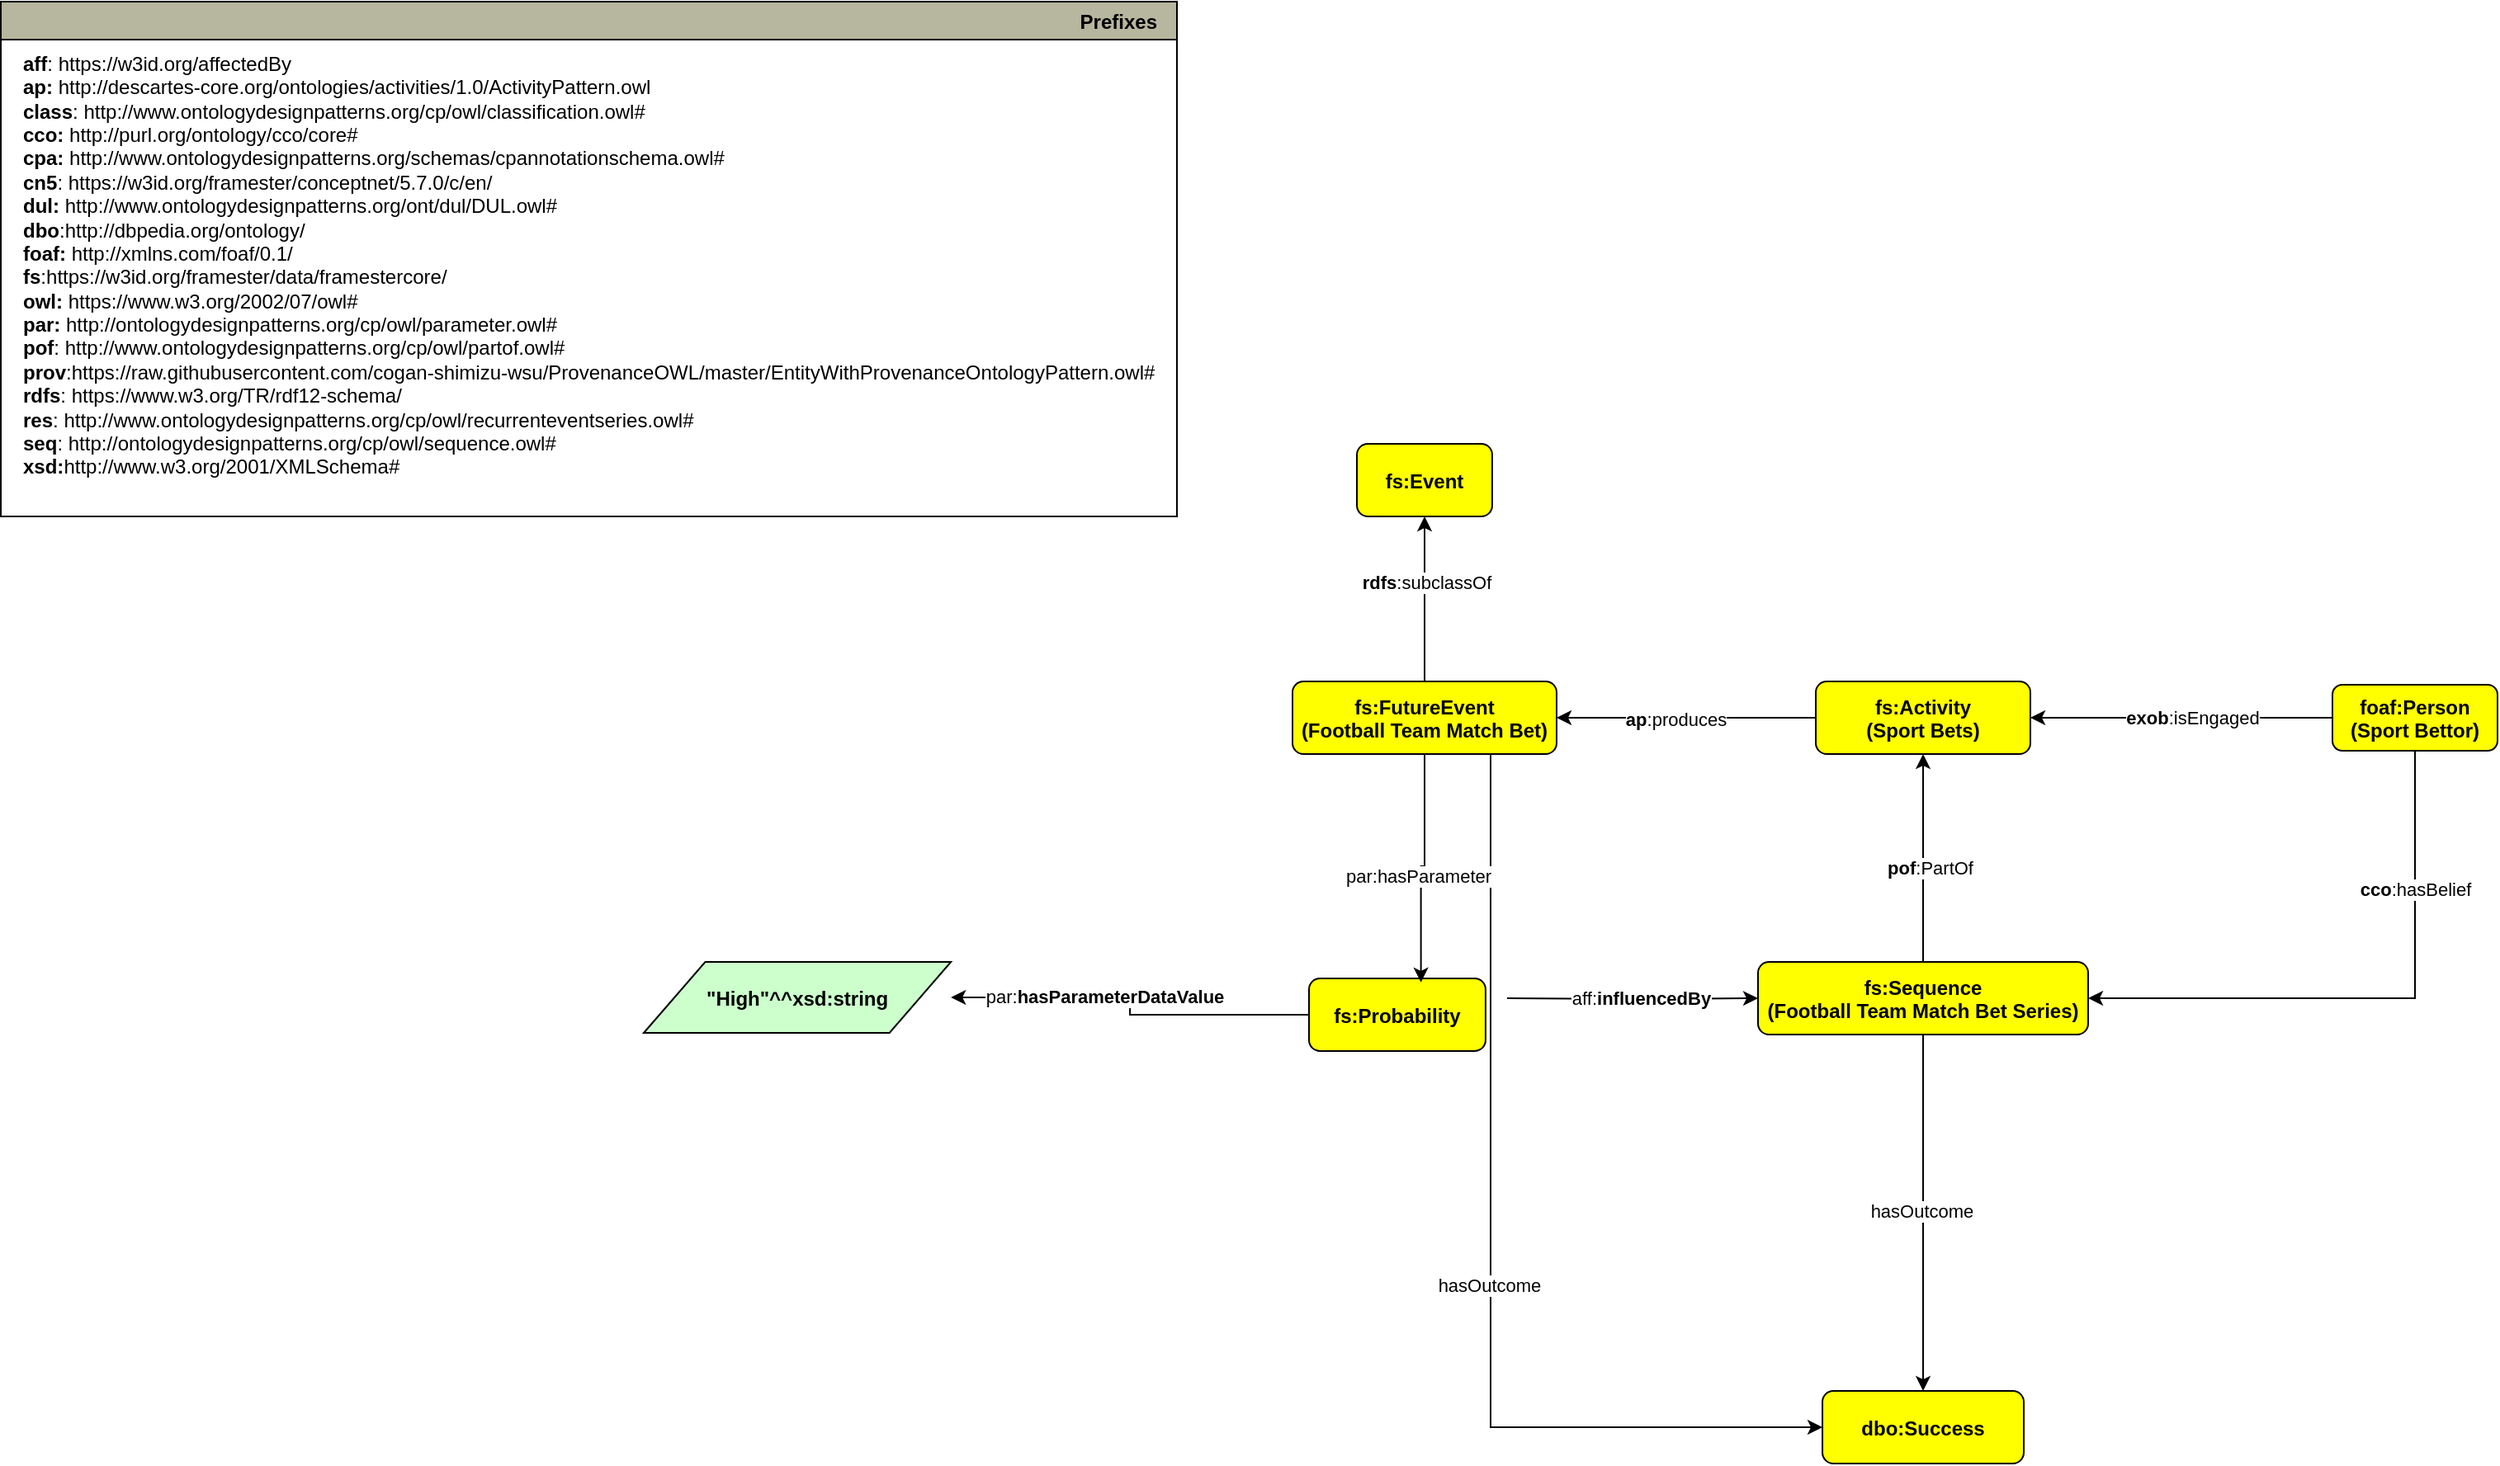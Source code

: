 <mxfile version="23.1.2" type="device">
  <diagram id="Z9zrd96PZsQ0QkyYvwfT" name="Page-1">
    <mxGraphModel dx="1877" dy="1738" grid="1" gridSize="10" guides="1" tooltips="1" connect="1" arrows="1" fold="1" page="1" pageScale="1" pageWidth="827" pageHeight="1169" math="0" shadow="0">
      <root>
        <mxCell id="0" />
        <mxCell id="1" parent="0" />
        <mxCell id="RVteCixPlwU788sl_dsA-2" style="edgeStyle=orthogonalEdgeStyle;rounded=0;orthogonalLoop=1;jettySize=auto;html=1;exitX=0.5;exitY=0;exitDx=0;exitDy=0;entryX=0.5;entryY=1;entryDx=0;entryDy=0;" parent="1" source="RVteCixPlwU788sl_dsA-1" target="4JnryyO89usygaHPA79h-1" edge="1">
          <mxGeometry relative="1" as="geometry" />
        </mxCell>
        <mxCell id="ruUrBvIH1hYXXBByVsLI-1" value="&lt;b&gt;pof&lt;/b&gt;:PartOf" style="edgeLabel;html=1;align=center;verticalAlign=middle;resizable=0;points=[];" parent="RVteCixPlwU788sl_dsA-2" vertex="1" connectable="0">
          <mxGeometry x="-0.098" y="-4" relative="1" as="geometry">
            <mxPoint as="offset" />
          </mxGeometry>
        </mxCell>
        <mxCell id="y4zTY6cqXr-wHRb03for-12" style="edgeStyle=orthogonalEdgeStyle;rounded=0;orthogonalLoop=1;jettySize=auto;html=1;entryX=1;entryY=0.5;entryDx=0;entryDy=0;" parent="1" source="4JnryyO89usygaHPA79h-1" target="Ej_kWXT1w-p-RiWYY3q_-1" edge="1">
          <mxGeometry relative="1" as="geometry" />
        </mxCell>
        <mxCell id="y4zTY6cqXr-wHRb03for-13" value="&lt;b style=&quot;border-color: var(--border-color);&quot;&gt;ap&lt;/b&gt;:produces" style="edgeLabel;html=1;align=center;verticalAlign=middle;resizable=0;points=[];" parent="y4zTY6cqXr-wHRb03for-12" vertex="1" connectable="0">
          <mxGeometry x="0.08" y="1" relative="1" as="geometry">
            <mxPoint as="offset" />
          </mxGeometry>
        </mxCell>
        <mxCell id="4JnryyO89usygaHPA79h-1" value="fs:Activity&#xa;(Sport Bets)" style="graphMlID=n4;shape=rect;rounded=1;arcsize=30;fillColor=#ffff00;strokeColor=#000000;strokeWidth=1.0;fontStyle=1" parent="1" vertex="1">
          <mxGeometry x="297.01" y="280" width="130" height="44" as="geometry" />
        </mxCell>
        <mxCell id="y4zTY6cqXr-wHRb03for-3" style="edgeStyle=orthogonalEdgeStyle;rounded=0;orthogonalLoop=1;jettySize=auto;html=1;exitX=0.5;exitY=0;exitDx=0;exitDy=0;entryX=0.5;entryY=1;entryDx=0;entryDy=0;" parent="1" source="Ej_kWXT1w-p-RiWYY3q_-1" target="y4zTY6cqXr-wHRb03for-2" edge="1">
          <mxGeometry relative="1" as="geometry" />
        </mxCell>
        <mxCell id="y4zTY6cqXr-wHRb03for-4" value="&lt;b style=&quot;border-color: var(--border-color);&quot;&gt;rdfs&lt;/b&gt;:subclassOf" style="edgeLabel;html=1;align=center;verticalAlign=middle;resizable=0;points=[];" parent="y4zTY6cqXr-wHRb03for-3" vertex="1" connectable="0">
          <mxGeometry x="0.205" y="-1" relative="1" as="geometry">
            <mxPoint as="offset" />
          </mxGeometry>
        </mxCell>
        <mxCell id="y4zTY6cqXr-wHRb03for-20" style="edgeStyle=orthogonalEdgeStyle;rounded=0;orthogonalLoop=1;jettySize=auto;html=1;exitX=0.75;exitY=1;exitDx=0;exitDy=0;entryX=0;entryY=0.5;entryDx=0;entryDy=0;" parent="1" source="Ej_kWXT1w-p-RiWYY3q_-1" target="kO7rBjK-wX1Ej23GrzKe-1" edge="1">
          <mxGeometry relative="1" as="geometry" />
        </mxCell>
        <mxCell id="y4zTY6cqXr-wHRb03for-21" value="hasOutcome" style="edgeLabel;html=1;align=center;verticalAlign=middle;resizable=0;points=[];" parent="y4zTY6cqXr-wHRb03for-20" vertex="1" connectable="0">
          <mxGeometry x="0.057" y="-1" relative="1" as="geometry">
            <mxPoint as="offset" />
          </mxGeometry>
        </mxCell>
        <mxCell id="Ej_kWXT1w-p-RiWYY3q_-1" value="fs:FutureEvent&#xa;(Football Team Match Bet)" style="graphMlID=n4;shape=rect;rounded=1;arcsize=30;fillColor=#ffff00;strokeColor=#000000;strokeWidth=1.0;fontStyle=1" parent="1" vertex="1">
          <mxGeometry x="-20" y="280" width="160" height="44" as="geometry" />
        </mxCell>
        <mxCell id="y4zTY6cqXr-wHRb03for-9" style="edgeStyle=orthogonalEdgeStyle;rounded=0;orthogonalLoop=1;jettySize=auto;html=1;exitX=0.5;exitY=1;exitDx=0;exitDy=0;entryX=0.5;entryY=0;entryDx=0;entryDy=0;" parent="1" source="RVteCixPlwU788sl_dsA-1" target="kO7rBjK-wX1Ej23GrzKe-1" edge="1">
          <mxGeometry relative="1" as="geometry" />
        </mxCell>
        <mxCell id="y4zTY6cqXr-wHRb03for-10" value="hasOutcome" style="edgeLabel;html=1;align=center;verticalAlign=middle;resizable=0;points=[];" parent="y4zTY6cqXr-wHRb03for-9" vertex="1" connectable="0">
          <mxGeometry x="-0.015" y="-1" relative="1" as="geometry">
            <mxPoint as="offset" />
          </mxGeometry>
        </mxCell>
        <mxCell id="y4zTY6cqXr-wHRb03for-14" style="edgeStyle=orthogonalEdgeStyle;rounded=0;orthogonalLoop=1;jettySize=auto;html=1;" parent="1" target="RVteCixPlwU788sl_dsA-1" edge="1">
          <mxGeometry relative="1" as="geometry">
            <mxPoint x="110" y="472" as="sourcePoint" />
          </mxGeometry>
        </mxCell>
        <mxCell id="y4zTY6cqXr-wHRb03for-15" value="aff:&lt;b style=&quot;border-color: var(--border-color);&quot;&gt;influencedBy&lt;/b&gt;" style="edgeLabel;html=1;align=center;verticalAlign=middle;resizable=0;points=[];" parent="y4zTY6cqXr-wHRb03for-14" vertex="1" connectable="0">
          <mxGeometry x="0.073" relative="1" as="geometry">
            <mxPoint x="-1" as="offset" />
          </mxGeometry>
        </mxCell>
        <mxCell id="RVteCixPlwU788sl_dsA-1" value="fs:Sequence&#xa;(Football Team Match Bet Series)" style="graphMlID=n4;shape=rect;rounded=1;arcsize=30;fillColor=#ffff00;strokeColor=#000000;strokeWidth=1.0;fontStyle=1" parent="1" vertex="1">
          <mxGeometry x="262.01" y="450" width="200" height="44" as="geometry" />
        </mxCell>
        <mxCell id="kO7rBjK-wX1Ej23GrzKe-1" value="dbo:Success" style="graphMlID=n4;shape=rect;rounded=1;arcsize=30;fillColor=#ffff00;strokeColor=#000000;strokeWidth=1.0;fontStyle=1" parent="1" vertex="1">
          <mxGeometry x="301.03" y="710" width="121.97" height="44" as="geometry" />
        </mxCell>
        <mxCell id="y4zTY6cqXr-wHRb03for-5" style="edgeStyle=orthogonalEdgeStyle;rounded=0;orthogonalLoop=1;jettySize=auto;html=1;exitX=0;exitY=0.5;exitDx=0;exitDy=0;" parent="1" source="I0d6tfFNMX817w6EDTV6-1" target="4JnryyO89usygaHPA79h-1" edge="1">
          <mxGeometry relative="1" as="geometry" />
        </mxCell>
        <mxCell id="y4zTY6cqXr-wHRb03for-6" value="&lt;b style=&quot;border-color: var(--border-color);&quot;&gt;exob&lt;/b&gt;:isEngaged" style="edgeLabel;html=1;align=center;verticalAlign=middle;resizable=0;points=[];" parent="y4zTY6cqXr-wHRb03for-5" vertex="1" connectable="0">
          <mxGeometry x="-0.068" relative="1" as="geometry">
            <mxPoint as="offset" />
          </mxGeometry>
        </mxCell>
        <mxCell id="CgzHILV7T-rABh-6ToRW-1" style="edgeStyle=orthogonalEdgeStyle;rounded=0;orthogonalLoop=1;jettySize=auto;html=1;exitX=0.5;exitY=1;exitDx=0;exitDy=0;entryX=1;entryY=0.5;entryDx=0;entryDy=0;" edge="1" parent="1" source="I0d6tfFNMX817w6EDTV6-1" target="RVteCixPlwU788sl_dsA-1">
          <mxGeometry relative="1" as="geometry" />
        </mxCell>
        <mxCell id="CgzHILV7T-rABh-6ToRW-2" value="&lt;b&gt;cco&lt;/b&gt;:hasBelief" style="edgeLabel;html=1;align=center;verticalAlign=middle;resizable=0;points=[];" vertex="1" connectable="0" parent="CgzHILV7T-rABh-6ToRW-1">
          <mxGeometry x="-0.516" relative="1" as="geometry">
            <mxPoint as="offset" />
          </mxGeometry>
        </mxCell>
        <mxCell id="I0d6tfFNMX817w6EDTV6-1" value="&#xa;foaf:Person&#xa;(Sport Bettor)&#xa;" style="graphMlID=n4;shape=rect;rounded=1;arcsize=30;fillColor=#ffff00;strokeColor=#000000;strokeWidth=1.0;fontStyle=1" parent="1" vertex="1">
          <mxGeometry x="610" y="282" width="100" height="40" as="geometry" />
        </mxCell>
        <mxCell id="y7IzyUzOt71I2llIGnQS-1" value="Prefixes" style="graphMlID=n0;shape=swimlane;startSize=23;fillColor=#b7b69e;strokeColor=#000000;strokeWidth=1.0;align=right;spacingRight=10;fontStyle=1" parent="1" vertex="1">
          <mxGeometry x="-802.5" y="-132" width="712.5" height="312" as="geometry" />
        </mxCell>
        <mxCell id="y7IzyUzOt71I2llIGnQS-2" value="&lt;div style=&quot;text-align: left;&quot;&gt;&lt;b&gt;aff&lt;/b&gt;:&amp;nbsp;https://w3id.org/affectedBy&lt;/div&gt;&lt;div style=&quot;text-align: left;&quot;&gt;&lt;b&gt;ap:&amp;nbsp;&lt;/b&gt;http://descartes-core.org/ontologies/activities/1.0/ActivityPattern.owl&lt;/div&gt;&lt;div style=&quot;text-align: left;&quot;&gt;&lt;b style=&quot;font-weight: bold; background-color: initial;&quot;&gt;class&lt;/b&gt;&lt;span style=&quot;font-weight: normal; background-color: initial;&quot;&gt;: http://www.ontologydesignpatterns.org/cp/owl/classification.owl#&lt;/span&gt;&lt;/div&gt;&lt;div style=&quot;text-align: left;&quot;&gt;&lt;span style=&quot;background-color: initial;&quot;&gt;&lt;b&gt;cco:&amp;nbsp;&lt;/b&gt;&lt;/span&gt;http://purl.org/ontology/cco/core#&lt;/div&gt;&lt;div style=&quot;text-align: left;&quot;&gt;&lt;b&gt;cpa:&amp;nbsp;&lt;/b&gt;&lt;span style=&quot;background-color: initial;&quot;&gt;http://www.ontologydesignpatterns.org/schemas/cpannotationschema.owl#&lt;/span&gt;&lt;/div&gt;&lt;div style=&quot;text-align: left;&quot;&gt;&lt;span style=&quot;background-color: initial;&quot;&gt;&lt;b&gt;cn5&lt;/b&gt;&lt;/span&gt;&lt;span style=&quot;font-weight: normal; background-color: initial;&quot;&gt;:&amp;nbsp;&lt;/span&gt;&lt;span style=&quot;background-color: initial;&quot;&gt;https:​/​/​w3id.​org/​framester/​conceptnet/​5.​7.​0/​c/​en/​&lt;/span&gt;&lt;/div&gt;&lt;div style=&quot;text-align: left;&quot;&gt;&lt;span style=&quot;background-color: initial;&quot;&gt;&lt;b&gt;dul:&lt;/b&gt;&lt;/span&gt;&lt;span style=&quot;font-weight: normal; background-color: initial;&quot;&gt;&amp;nbsp;&lt;/span&gt;&lt;span style=&quot;background-color: initial;&quot;&gt;http://www.ontologydesignpatterns.org/ont/dul/DUL.owl#&lt;/span&gt;&lt;/div&gt;&lt;div style=&quot;text-align: left;&quot;&gt;&lt;span style=&quot;background-color: initial;&quot;&gt;&lt;b&gt;dbo&lt;/b&gt;:&lt;/span&gt;&lt;span style=&quot;background-color: initial;&quot;&gt;http://dbpedia.org/ontology/&lt;/span&gt;&lt;/div&gt;&lt;div style=&quot;text-align: left;&quot;&gt;&lt;span style=&quot;background-color: initial;&quot;&gt;&lt;b&gt;foaf:&amp;nbsp;&lt;/b&gt;&lt;/span&gt;&lt;span style=&quot;background-color: initial;&quot;&gt;http://xmlns.com/foaf/0.1/&lt;/span&gt;&lt;/div&gt;&lt;div style=&quot;text-align: left;&quot;&gt;&lt;span style=&quot;background-color: initial;&quot;&gt;&lt;b&gt;fs&lt;/b&gt;:&lt;/span&gt;&lt;span style=&quot;background-color: initial; text-align: center;&quot;&gt;https://w3id.org/framester/data/framestercore/&lt;/span&gt;&lt;/div&gt;&lt;div style=&quot;text-align: left;&quot;&gt;&lt;span style=&quot;background-color: initial; text-align: center;&quot;&gt;&lt;b&gt;owl:&amp;nbsp;&lt;/b&gt;&lt;/span&gt;&lt;span style=&quot;background-color: initial;&quot;&gt;https://www.w3.org/2002/07/owl#&lt;/span&gt;&lt;/div&gt;&lt;div style=&quot;text-align: left;&quot;&gt;&lt;b style=&quot;border-color: var(--border-color);&quot;&gt;par:&lt;/b&gt;&amp;nbsp;http://ontologydesignpatterns.org/cp/owl/parameter.owl#&lt;br&gt;&lt;/div&gt;&lt;div style=&quot;text-align: left;&quot;&gt;&lt;span style=&quot;background-color: initial;&quot;&gt;&lt;b&gt;pof&lt;/b&gt;:&amp;nbsp;&lt;/span&gt;&lt;span style=&quot;background-color: initial;&quot;&gt;http://www.ontologydesignpatterns.org/cp/owl/partof.owl#&lt;/span&gt;&lt;/div&gt;&lt;div style=&quot;text-align: left;&quot;&gt;&lt;span style=&quot;background-color: initial;&quot;&gt;&lt;b&gt;prov&lt;/b&gt;:&lt;/span&gt;&lt;span style=&quot;background-color: initial;&quot;&gt;https://raw.githubusercontent.com/cogan-shimizu-wsu/ProvenanceOWL/master/EntityWithProvenanceOntologyPattern.owl#&amp;nbsp;&lt;/span&gt;&lt;/div&gt;&lt;div style=&quot;text-align: left;&quot;&gt;&lt;span style=&quot;background-color: initial;&quot;&gt;&lt;b&gt;rdfs&lt;/b&gt;:&amp;nbsp;&lt;/span&gt;&lt;span style=&quot;background-color: initial;&quot;&gt;https://www.w3.org/TR/rdf12-schema/&lt;/span&gt;&lt;/div&gt;&lt;div style=&quot;text-align: left;&quot;&gt;&lt;span style=&quot;background-color: initial;&quot;&gt;&lt;b&gt;res&lt;/b&gt;:&amp;nbsp;&lt;/span&gt;&lt;span style=&quot;background-color: initial;&quot;&gt;http://www.ontologydesignpatterns.org/cp/owl/recurrenteventseries.owl#&amp;nbsp;&lt;/span&gt;&lt;/div&gt;&lt;div style=&quot;text-align: left;&quot;&gt;&lt;span style=&quot;background-color: initial;&quot;&gt;&lt;b&gt;seq&lt;/b&gt;:&amp;nbsp;&lt;/span&gt;&lt;span style=&quot;background-color: initial;&quot;&gt;http://ontologydesignpatterns.org/cp/owl/sequence.owl#&lt;/span&gt;&lt;/div&gt;&lt;div style=&quot;text-align: left;&quot;&gt;&lt;span style=&quot;background-color: initial;&quot;&gt;&lt;b&gt;xsd:&lt;/b&gt;&lt;/span&gt;&lt;span style=&quot;background-color: initial;&quot;&gt;http://www.w3.org/2001/XMLSchema#&lt;/span&gt;&lt;/div&gt;&lt;div style=&quot;text-align: left;&quot;&gt;&lt;b style=&quot;background-color: initial;&quot;&gt;&lt;br&gt;&lt;/b&gt;&lt;/div&gt;" style="text;html=1;align=center;verticalAlign=middle;resizable=0;points=[];autosize=1;strokeColor=none;fillColor=none;" parent="y7IzyUzOt71I2llIGnQS-1" vertex="1">
          <mxGeometry x="2.5" y="22" width="710" height="290" as="geometry" />
        </mxCell>
        <mxCell id="y4zTY6cqXr-wHRb03for-16" style="edgeStyle=orthogonalEdgeStyle;rounded=0;orthogonalLoop=1;jettySize=auto;html=1;exitX=0;exitY=0.5;exitDx=0;exitDy=0;entryX=1;entryY=0.5;entryDx=0;entryDy=0;" parent="1" source="NnGrF83egau-3YqyhGRi-9" target="NnGrF83egau-3YqyhGRi-12" edge="1">
          <mxGeometry relative="1" as="geometry" />
        </mxCell>
        <mxCell id="y4zTY6cqXr-wHRb03for-17" value="par:&lt;b style=&quot;border-color: var(--border-color);&quot;&gt;hasParameterDataValue&lt;/b&gt;" style="edgeLabel;html=1;align=center;verticalAlign=middle;resizable=0;points=[];" parent="y4zTY6cqXr-wHRb03for-16" vertex="1" connectable="0">
          <mxGeometry x="0.183" y="-1" relative="1" as="geometry">
            <mxPoint as="offset" />
          </mxGeometry>
        </mxCell>
        <mxCell id="NnGrF83egau-3YqyhGRi-9" value="fs:Probability" style="graphMlID=n4;shape=rect;rounded=1;arcsize=30;fillColor=#ffff00;strokeColor=#000000;strokeWidth=1.0;fontStyle=1" parent="1" vertex="1">
          <mxGeometry x="-10.0" y="460" width="106.97" height="44" as="geometry" />
        </mxCell>
        <mxCell id="NnGrF83egau-3YqyhGRi-12" value="&quot;High&quot;^^xsd:string" style="graphMlID=n6;shape=parallelogram;fillColor=#ccffcc;strokeColor=#000000;strokeWidth=1.0;fontStyle=1" parent="1" vertex="1">
          <mxGeometry x="-413" y="450" width="186.09" height="43" as="geometry" />
        </mxCell>
        <mxCell id="y4zTY6cqXr-wHRb03for-2" value="fs:Event" style="graphMlID=n4;shape=rect;rounded=1;arcsize=30;fillColor=#ffff00;strokeColor=#000000;strokeWidth=1.0;fontStyle=1" parent="1" vertex="1">
          <mxGeometry x="19.02" y="136" width="81.968" height="44" as="geometry" />
        </mxCell>
        <mxCell id="y4zTY6cqXr-wHRb03for-18" style="edgeStyle=orthogonalEdgeStyle;rounded=0;orthogonalLoop=1;jettySize=auto;html=1;exitX=0.5;exitY=1;exitDx=0;exitDy=0;entryX=0.634;entryY=0.055;entryDx=0;entryDy=0;entryPerimeter=0;" parent="1" source="Ej_kWXT1w-p-RiWYY3q_-1" target="NnGrF83egau-3YqyhGRi-9" edge="1">
          <mxGeometry relative="1" as="geometry" />
        </mxCell>
        <mxCell id="y4zTY6cqXr-wHRb03for-19" value="par:hasParameter" style="edgeLabel;html=1;align=center;verticalAlign=middle;resizable=0;points=[];" parent="y4zTY6cqXr-wHRb03for-18" vertex="1" connectable="0">
          <mxGeometry x="0.081" y="-2" relative="1" as="geometry">
            <mxPoint as="offset" />
          </mxGeometry>
        </mxCell>
      </root>
    </mxGraphModel>
  </diagram>
</mxfile>
